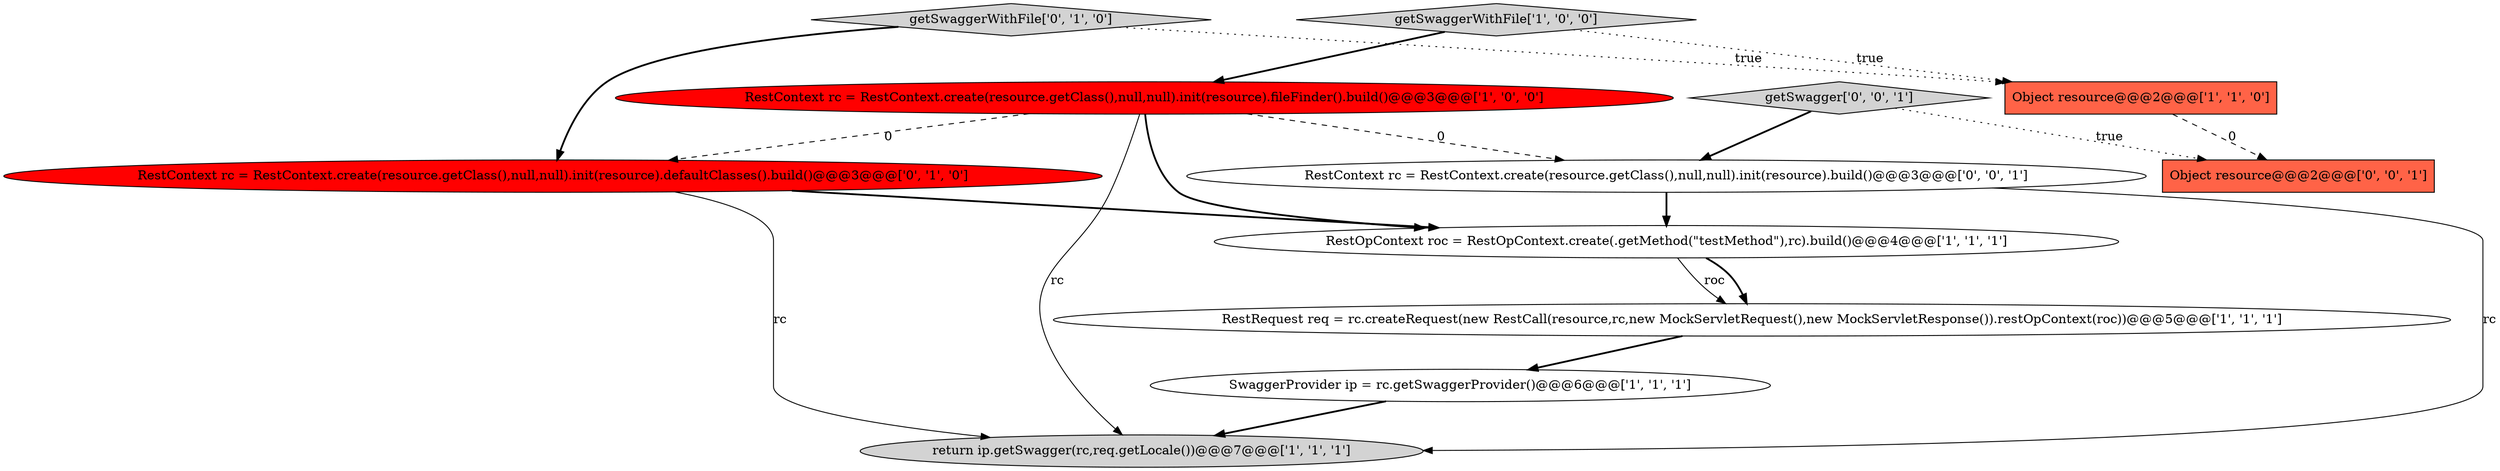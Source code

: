 digraph {
1 [style = filled, label = "getSwaggerWithFile['1', '0', '0']", fillcolor = lightgray, shape = diamond image = "AAA0AAABBB1BBB"];
0 [style = filled, label = "RestOpContext roc = RestOpContext.create(.getMethod(\"testMethod\"),rc).build()@@@4@@@['1', '1', '1']", fillcolor = white, shape = ellipse image = "AAA0AAABBB1BBB"];
5 [style = filled, label = "return ip.getSwagger(rc,req.getLocale())@@@7@@@['1', '1', '1']", fillcolor = lightgray, shape = ellipse image = "AAA0AAABBB1BBB"];
4 [style = filled, label = "RestRequest req = rc.createRequest(new RestCall(resource,rc,new MockServletRequest(),new MockServletResponse()).restOpContext(roc))@@@5@@@['1', '1', '1']", fillcolor = white, shape = ellipse image = "AAA0AAABBB1BBB"];
7 [style = filled, label = "getSwaggerWithFile['0', '1', '0']", fillcolor = lightgray, shape = diamond image = "AAA0AAABBB2BBB"];
10 [style = filled, label = "getSwagger['0', '0', '1']", fillcolor = lightgray, shape = diamond image = "AAA0AAABBB3BBB"];
8 [style = filled, label = "RestContext rc = RestContext.create(resource.getClass(),null,null).init(resource).defaultClasses().build()@@@3@@@['0', '1', '0']", fillcolor = red, shape = ellipse image = "AAA1AAABBB2BBB"];
9 [style = filled, label = "Object resource@@@2@@@['0', '0', '1']", fillcolor = tomato, shape = box image = "AAA0AAABBB3BBB"];
11 [style = filled, label = "RestContext rc = RestContext.create(resource.getClass(),null,null).init(resource).build()@@@3@@@['0', '0', '1']", fillcolor = white, shape = ellipse image = "AAA0AAABBB3BBB"];
6 [style = filled, label = "SwaggerProvider ip = rc.getSwaggerProvider()@@@6@@@['1', '1', '1']", fillcolor = white, shape = ellipse image = "AAA0AAABBB1BBB"];
2 [style = filled, label = "Object resource@@@2@@@['1', '1', '0']", fillcolor = tomato, shape = box image = "AAA0AAABBB1BBB"];
3 [style = filled, label = "RestContext rc = RestContext.create(resource.getClass(),null,null).init(resource).fileFinder().build()@@@3@@@['1', '0', '0']", fillcolor = red, shape = ellipse image = "AAA1AAABBB1BBB"];
1->3 [style = bold, label=""];
8->0 [style = bold, label=""];
3->8 [style = dashed, label="0"];
7->2 [style = dotted, label="true"];
6->5 [style = bold, label=""];
11->0 [style = bold, label=""];
3->5 [style = solid, label="rc"];
3->11 [style = dashed, label="0"];
1->2 [style = dotted, label="true"];
7->8 [style = bold, label=""];
0->4 [style = bold, label=""];
4->6 [style = bold, label=""];
0->4 [style = solid, label="roc"];
11->5 [style = solid, label="rc"];
10->9 [style = dotted, label="true"];
8->5 [style = solid, label="rc"];
2->9 [style = dashed, label="0"];
3->0 [style = bold, label=""];
10->11 [style = bold, label=""];
}
